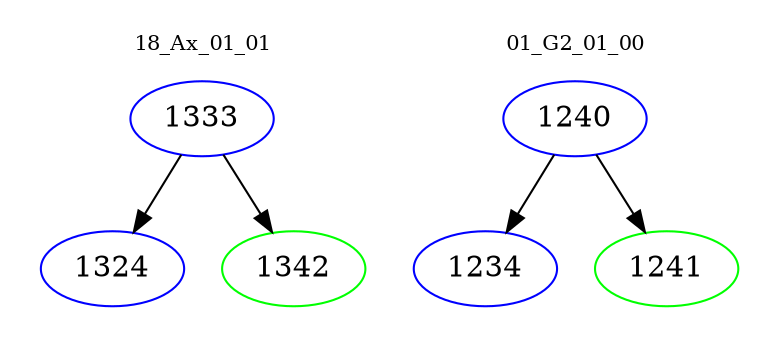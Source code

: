 digraph{
subgraph cluster_0 {
color = white
label = "18_Ax_01_01";
fontsize=10;
T0_1333 [label="1333", color="blue"]
T0_1333 -> T0_1324 [color="black"]
T0_1324 [label="1324", color="blue"]
T0_1333 -> T0_1342 [color="black"]
T0_1342 [label="1342", color="green"]
}
subgraph cluster_1 {
color = white
label = "01_G2_01_00";
fontsize=10;
T1_1240 [label="1240", color="blue"]
T1_1240 -> T1_1234 [color="black"]
T1_1234 [label="1234", color="blue"]
T1_1240 -> T1_1241 [color="black"]
T1_1241 [label="1241", color="green"]
}
}
